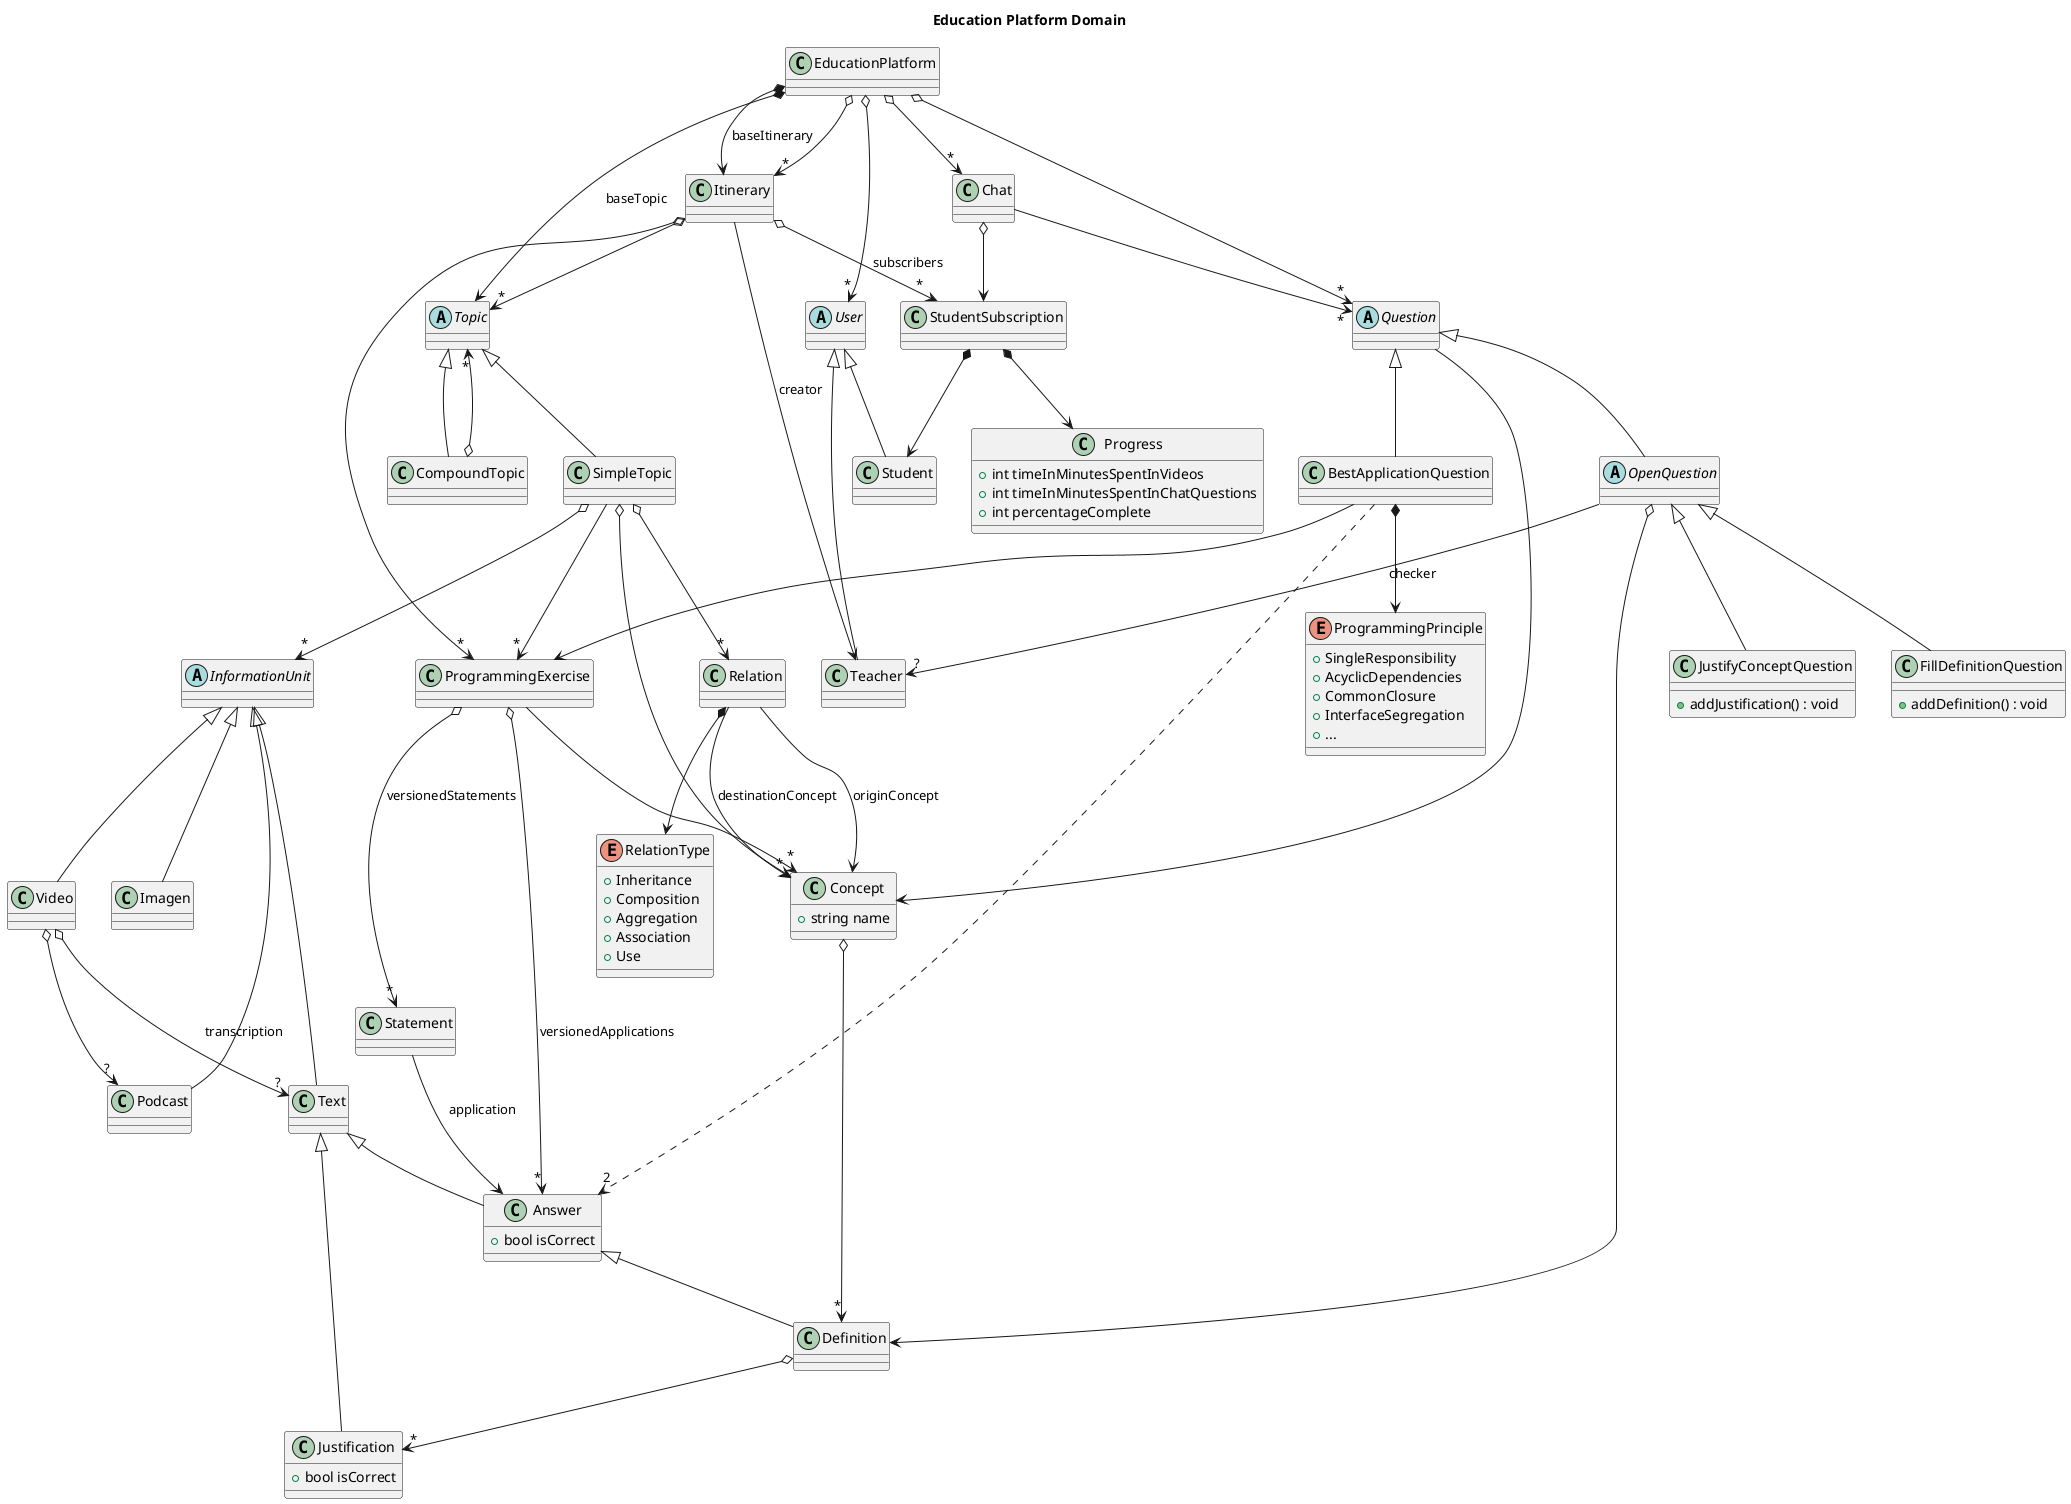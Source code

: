 @startuml education_platform

  title Education Platform Domain

  class EducationPlatform
  EducationPlatform *--> Itinerary : baseItinerary
  EducationPlatform o--> "*" Itinerary

  class Itinerary

  abstract class Topic
  Itinerary o--> "*" Topic
  EducationPlatform *--> Topic : baseTopic

  class CompoundTopic
  Topic <|-down- CompoundTopic
  CompoundTopic o--> "*" Topic

  class SimpleTopic
  Topic <|-down- SimpleTopic

  abstract class InformationUnit
  SimpleTopic o--> "*" InformationUnit

  class Text
  InformationUnit <|-down- Text
  class Video
  InformationUnit <|-down- Video
  Video o--> "?" Text : transcription

  class Podcast
  InformationUnit <|-down- Podcast
  Video o--> "?" Podcast
  
  class Imagen
  InformationUnit <|-down- Imagen

  class Concept {
    + string name
  }
  SimpleTopic o--> "*" Concept

  class Relation
  SimpleTopic o--> "*" Relation
  Relation --> Concept : originConcept
  Relation --> Concept : destinationConcept

  enum RelationType {
    + Inheritance
    + Composition
    + Aggregation
    + Association
    + Use
  }
  Relation *--> RelationType
  
  class Definition
  Concept o--> "*" Definition

  class Justification {
    + bool isCorrect
  }

  Text <|-down- Justification
  Definition o--> "*" Justification

  class ProgrammingExercise
  SimpleTopic --> "*" ProgrammingExercise
  Itinerary o--> "*" ProgrammingExercise
  ProgrammingExercise --> "*" Concept

  class Statement
  ProgrammingExercise o--> "*" Statement : versionedStatements

  class Answer {
    + bool isCorrect
  }
  Text <|-down- Answer
  Answer <|-down- Definition
  Statement --> Answer : application
  ProgrammingExercise o--> "*" Answer : versionedApplications

  ' ------------------- Chat and questions ------------------- '

  class Chat
  EducationPlatform o--> "*" Chat

  abstract class Question
  EducationPlatform o--> "*" Question
  Chat --> "*" Question
  Question --> Concept

  abstract class OpenQuestion
  Question <|-down- OpenQuestion
  OpenQuestion o--> Definition

  class FillDefinitionQuestion {
    + addDefinition() : void
  }
  class JustifyConceptQuestion {
    + addJustification() : void
  }
  OpenQuestion <|-down- JustifyConceptQuestion
  OpenQuestion <|-down- FillDefinitionQuestion

  class BestApplicationQuestion
  Question <|-down- BestApplicationQuestion
  BestApplicationQuestion ..> "2" Answer
  BestApplicationQuestion --> ProgrammingExercise

  enum ProgrammingPrinciple {
    + SingleResponsibility
    + AcyclicDependencies
    + CommonClosure
    + InterfaceSegregation
    + ...
  }
  BestApplicationQuestion *--> ProgrammingPrinciple

  ' ------------------- Actors -------------------

  abstract class User
  EducationPlatform o--> "*" User

  class Teacher
  User <|-down- Teacher
  Itinerary --> Teacher : creator
  OpenQuestion --> "?" Teacher : checker

  class Student
  User <|-down- Student

  class Progress {
    + int timeInMinutesSpentInVideos
    + int timeInMinutesSpentInChatQuestions
    + int percentageComplete
  }

  class StudentSubscription
  StudentSubscription *--> Student
  StudentSubscription *--> Progress
  Itinerary o--> "*" StudentSubscription : subscribers
  Chat o--> StudentSubscription

@enduml